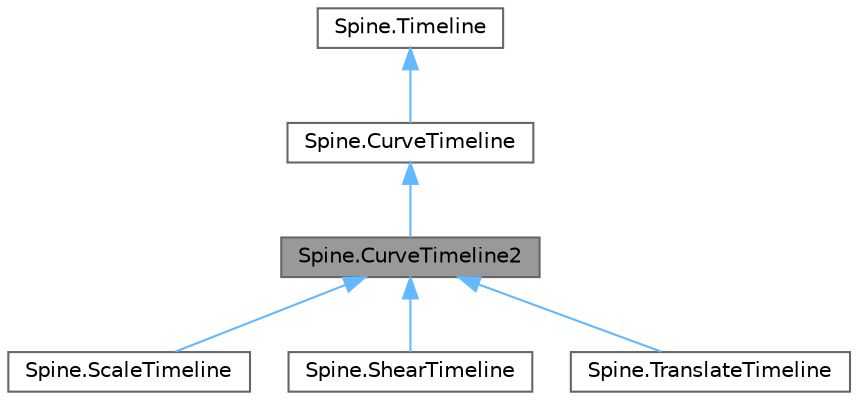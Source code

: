 digraph "Spine.CurveTimeline2"
{
 // LATEX_PDF_SIZE
  bgcolor="transparent";
  edge [fontname=Helvetica,fontsize=10,labelfontname=Helvetica,labelfontsize=10];
  node [fontname=Helvetica,fontsize=10,shape=box,height=0.2,width=0.4];
  Node1 [id="Node000001",label="Spine.CurveTimeline2",height=0.2,width=0.4,color="gray40", fillcolor="grey60", style="filled", fontcolor="black",tooltip="The base class for a CurveTimeline which sets two properties."];
  Node2 -> Node1 [id="edge6_Node000001_Node000002",dir="back",color="steelblue1",style="solid",tooltip=" "];
  Node2 [id="Node000002",label="Spine.CurveTimeline",height=0.2,width=0.4,color="gray40", fillcolor="white", style="filled",URL="$class_spine_1_1_curve_timeline.html",tooltip="The base class for timelines that interpolate between frame values using stepped, linear,..."];
  Node3 -> Node2 [id="edge7_Node000002_Node000003",dir="back",color="steelblue1",style="solid",tooltip=" "];
  Node3 [id="Node000003",label="Spine.Timeline",height=0.2,width=0.4,color="gray40", fillcolor="white", style="filled",URL="$class_spine_1_1_timeline.html",tooltip="The base class for all timelines."];
  Node1 -> Node4 [id="edge8_Node000001_Node000004",dir="back",color="steelblue1",style="solid",tooltip=" "];
  Node4 [id="Node000004",label="Spine.ScaleTimeline",height=0.2,width=0.4,color="gray40", fillcolor="white", style="filled",URL="$class_spine_1_1_scale_timeline.html",tooltip="Changes a bone's local Bone.ScaleX and Bone.ScaleY."];
  Node1 -> Node5 [id="edge9_Node000001_Node000005",dir="back",color="steelblue1",style="solid",tooltip=" "];
  Node5 [id="Node000005",label="Spine.ShearTimeline",height=0.2,width=0.4,color="gray40", fillcolor="white", style="filled",URL="$class_spine_1_1_shear_timeline.html",tooltip="Changes a bone's local Bone.ShearX and Bone.ShearY."];
  Node1 -> Node6 [id="edge10_Node000001_Node000006",dir="back",color="steelblue1",style="solid",tooltip=" "];
  Node6 [id="Node000006",label="Spine.TranslateTimeline",height=0.2,width=0.4,color="gray40", fillcolor="white", style="filled",URL="$class_spine_1_1_translate_timeline.html",tooltip="Changes a bone's local <see cref\"Bone.X\"/> and <see cref\"Bone.Y\"/>."];
}
